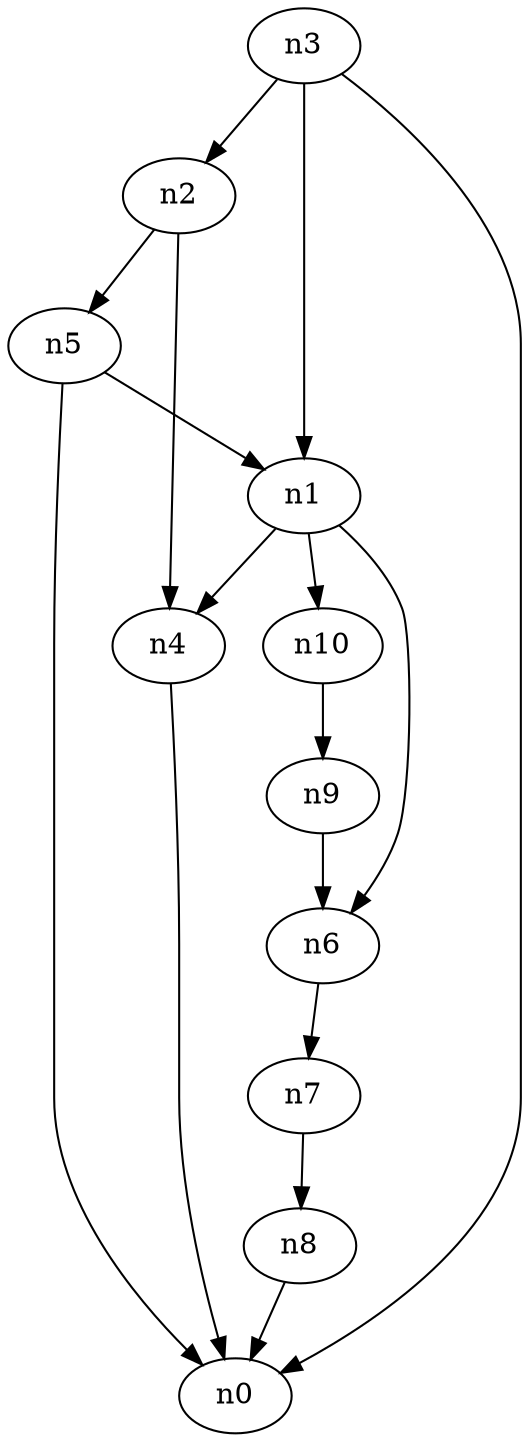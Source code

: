 digraph G {
	n1 -> n4	 [_graphml_id=e4];
	n1 -> n6	 [_graphml_id=e9];
	n1 -> n10	 [_graphml_id=e15];
	n2 -> n4	 [_graphml_id=e7];
	n2 -> n5	 [_graphml_id=e8];
	n3 -> n0	 [_graphml_id=e0];
	n3 -> n1	 [_graphml_id=e3];
	n3 -> n2	 [_graphml_id=e6];
	n4 -> n0	 [_graphml_id=e1];
	n5 -> n0	 [_graphml_id=e2];
	n5 -> n1	 [_graphml_id=e5];
	n6 -> n7	 [_graphml_id=e10];
	n7 -> n8	 [_graphml_id=e11];
	n8 -> n0	 [_graphml_id=e12];
	n9 -> n6	 [_graphml_id=e13];
	n10 -> n9	 [_graphml_id=e14];
}
